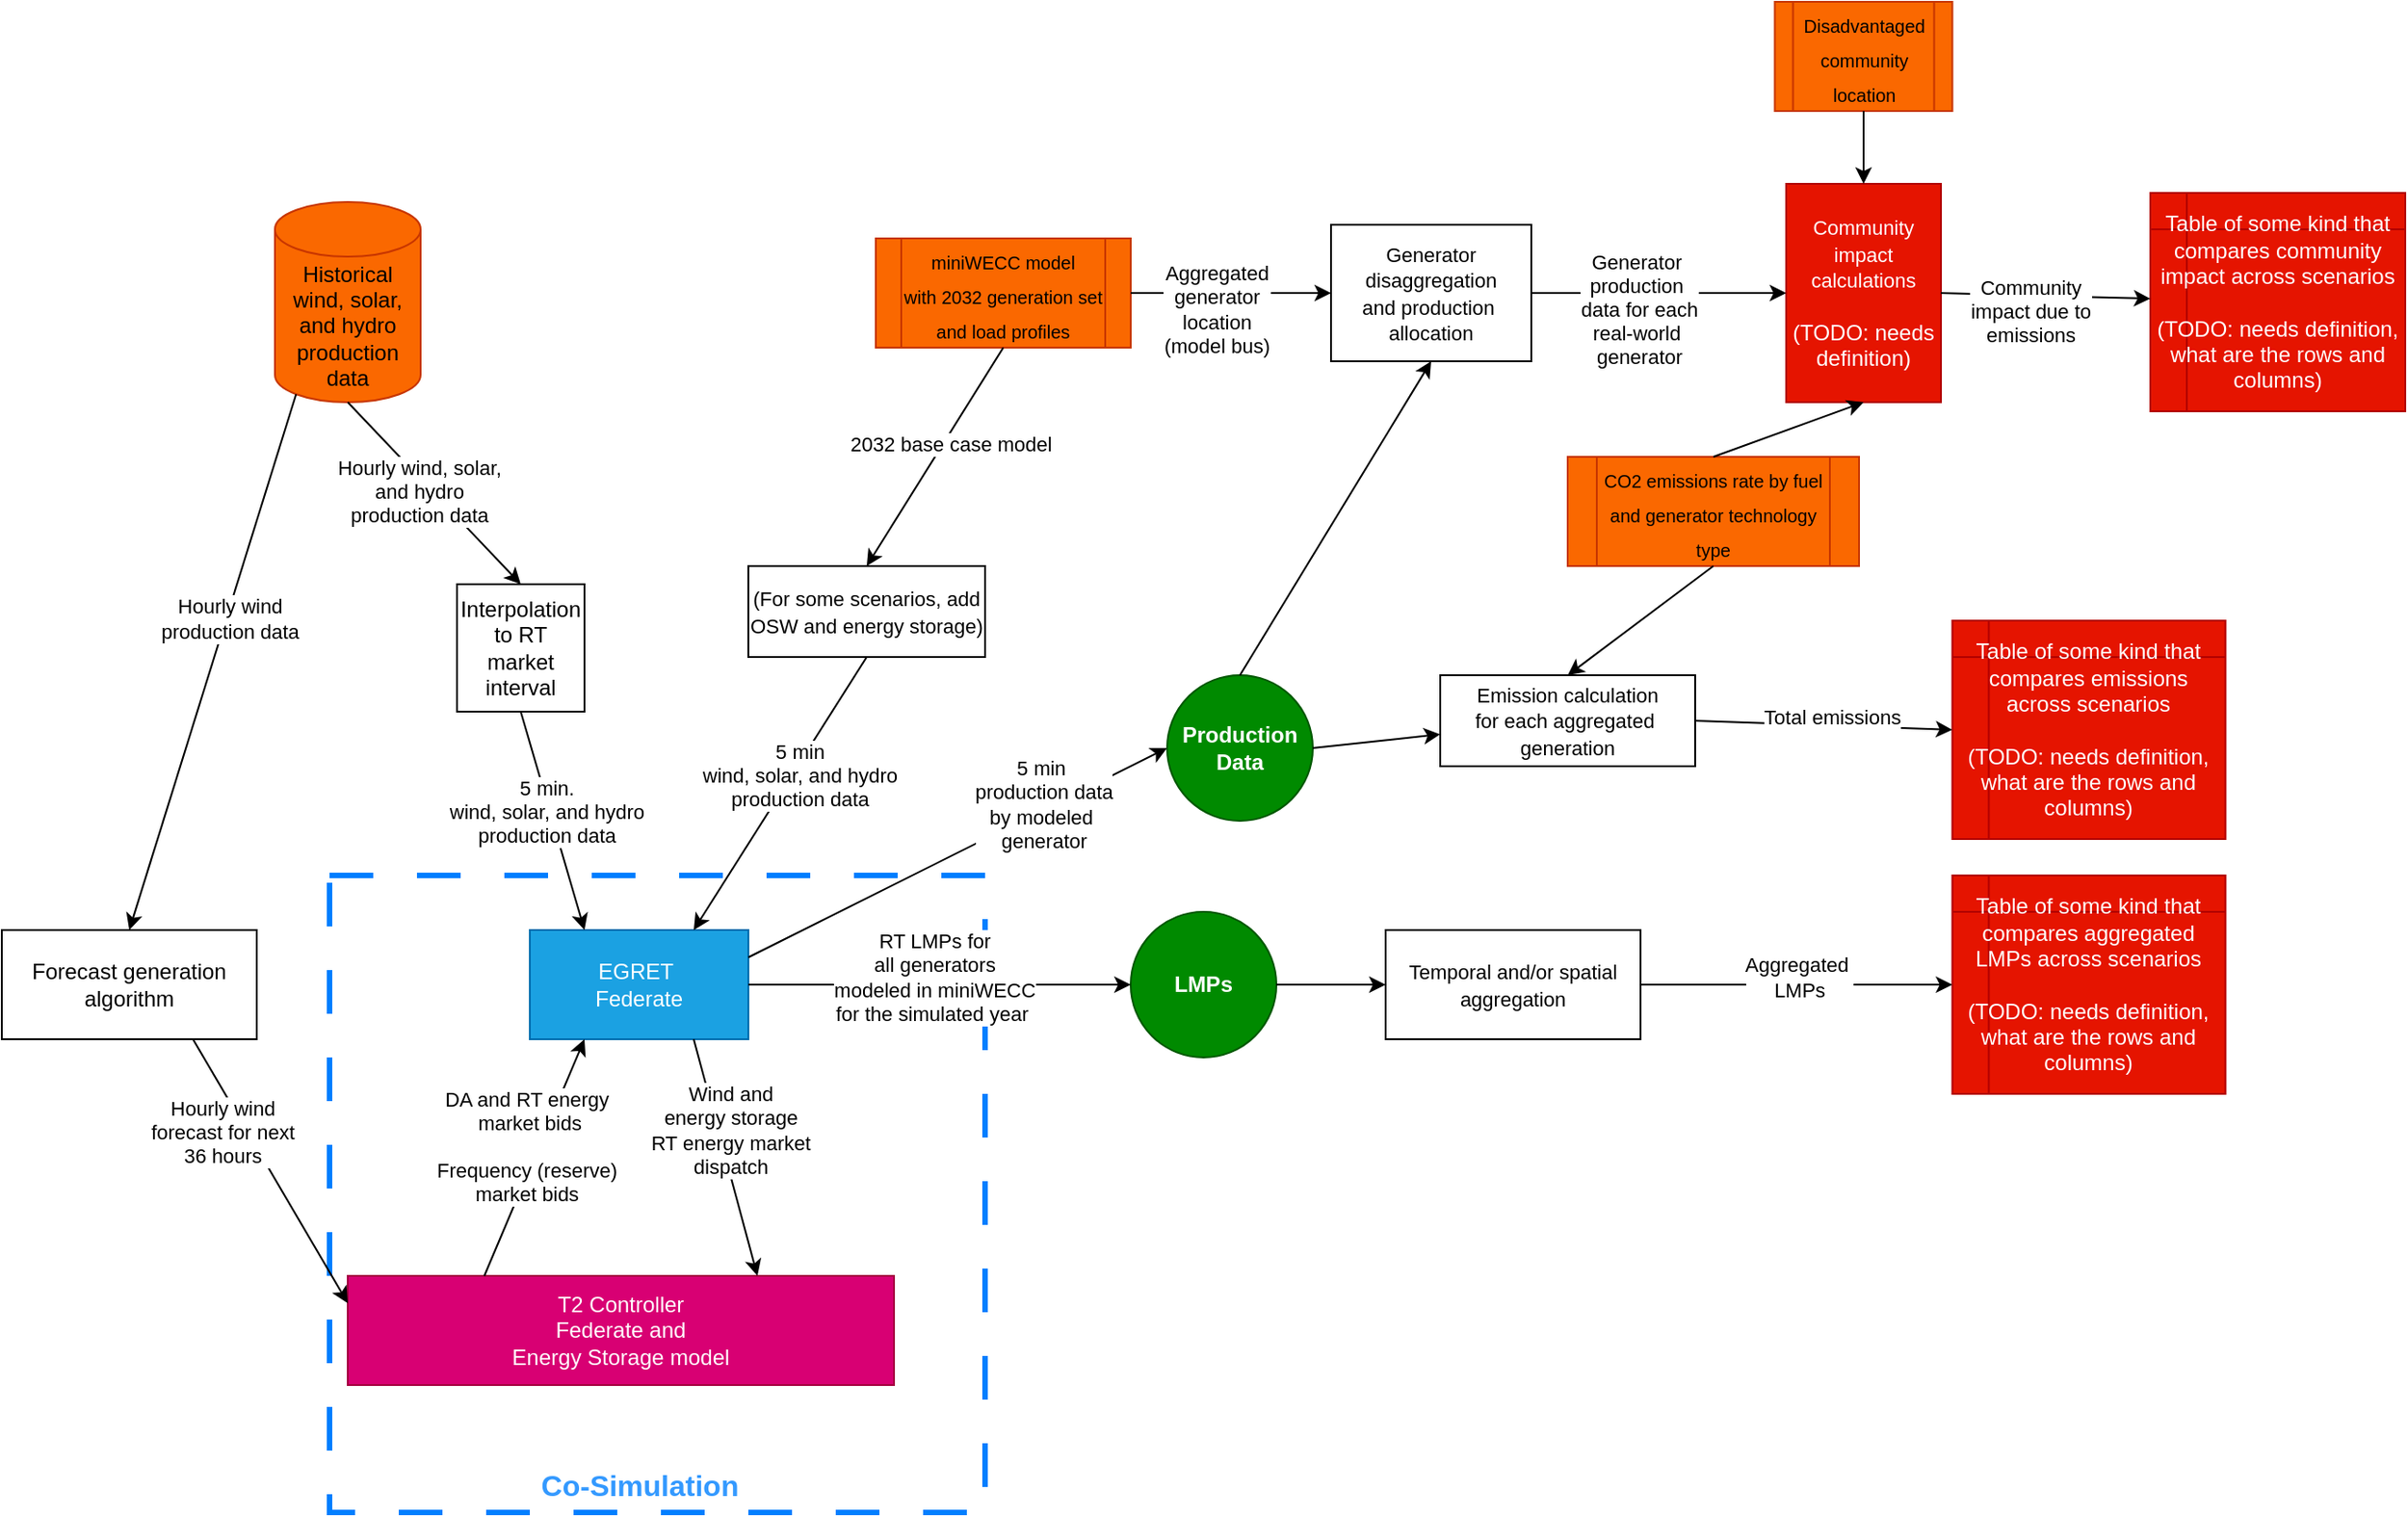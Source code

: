 <mxfile>
    <diagram id="9dfmjIV4yGJPZ4xbE5Ki" name="Page-1">
        <mxGraphModel dx="1977" dy="1177" grid="1" gridSize="10" guides="1" tooltips="1" connect="1" arrows="1" fold="1" page="1" pageScale="1" pageWidth="10000" pageHeight="10000" math="0" shadow="0">
            <root>
                <mxCell id="0"/>
                <mxCell id="1" parent="0"/>
                <mxCell id="40" value="" style="rounded=0;whiteSpace=wrap;html=1;fillColor=none;dashed=1;dashPattern=8 8;strokeColor=#007FFF;strokeWidth=3;" vertex="1" parent="1">
                    <mxGeometry x="620" y="560" width="360" height="350" as="geometry"/>
                </mxCell>
                <mxCell id="2" value="LMPs" style="ellipse;whiteSpace=wrap;html=1;aspect=fixed;fontStyle=1;fillColor=#008a00;fontColor=#ffffff;strokeColor=#005700;" vertex="1" parent="1">
                    <mxGeometry x="1060" y="580" width="80" height="80" as="geometry"/>
                </mxCell>
                <mxCell id="4" value="EGRET&amp;nbsp;&lt;br&gt;Federate" style="rounded=0;whiteSpace=wrap;html=1;fillColor=#1ba1e2;fontColor=#ffffff;strokeColor=#006EAF;" vertex="1" parent="1">
                    <mxGeometry x="730" y="590" width="120" height="60" as="geometry"/>
                </mxCell>
                <mxCell id="18" value="" style="endArrow=classic;html=1;entryX=0;entryY=0.5;entryDx=0;entryDy=0;exitX=1;exitY=0.5;exitDx=0;exitDy=0;" edge="1" parent="1" source="4" target="2">
                    <mxGeometry width="50" height="50" relative="1" as="geometry">
                        <mxPoint x="720" y="750" as="sourcePoint"/>
                        <mxPoint x="770" y="700" as="targetPoint"/>
                    </mxGeometry>
                </mxCell>
                <mxCell id="19" value="RT LMPs for &lt;br&gt;all generators&lt;br&gt;modeled in miniWECC&lt;br&gt;for the simulated year&amp;nbsp;" style="edgeLabel;html=1;align=center;verticalAlign=middle;resizable=0;points=[];" vertex="1" connectable="0" parent="18">
                    <mxGeometry x="-0.198" y="-3" relative="1" as="geometry">
                        <mxPoint x="18" y="-7" as="offset"/>
                    </mxGeometry>
                </mxCell>
                <mxCell id="20" value="Table of some kind that compares aggregated LMPs across scenarios&lt;br&gt;&lt;br&gt;(TODO: needs definition,&lt;br&gt;what are the rows and columns)" style="shape=internalStorage;whiteSpace=wrap;html=1;backgroundOutline=1;fillColor=#e51400;fontColor=#ffffff;strokeColor=#B20000;" vertex="1" parent="1">
                    <mxGeometry x="1511.25" y="560" width="150" height="120" as="geometry"/>
                </mxCell>
                <mxCell id="21" value="" style="endArrow=classic;html=1;entryX=0;entryY=0.5;entryDx=0;entryDy=0;exitX=1;exitY=0.5;exitDx=0;exitDy=0;" edge="1" parent="1" source="2" target="61">
                    <mxGeometry width="50" height="50" relative="1" as="geometry">
                        <mxPoint x="1100" y="400" as="sourcePoint"/>
                        <mxPoint x="1310" y="400" as="targetPoint"/>
                    </mxGeometry>
                </mxCell>
                <mxCell id="23" value="Historical wind, solar, and hydro production data" style="shape=cylinder3;whiteSpace=wrap;html=1;boundedLbl=1;backgroundOutline=1;size=15;fillColor=#fa6800;fontColor=#000000;strokeColor=#C73500;" vertex="1" parent="1">
                    <mxGeometry x="590" y="190" width="80" height="110" as="geometry"/>
                </mxCell>
                <mxCell id="24" value="" style="endArrow=classic;html=1;exitX=0.5;exitY=1;exitDx=0;exitDy=0;exitPerimeter=0;entryX=0.5;entryY=0;entryDx=0;entryDy=0;" edge="1" parent="1" source="23" target="26">
                    <mxGeometry width="50" height="50" relative="1" as="geometry">
                        <mxPoint x="710.8" y="350.0" as="sourcePoint"/>
                        <mxPoint x="729.2" y="414.35" as="targetPoint"/>
                    </mxGeometry>
                </mxCell>
                <mxCell id="25" value="Hourly wind, solar, &lt;br&gt;and hydro&lt;br&gt;production data" style="edgeLabel;html=1;align=center;verticalAlign=middle;resizable=0;points=[];" vertex="1" connectable="0" parent="24">
                    <mxGeometry x="-0.198" y="-3" relative="1" as="geometry">
                        <mxPoint x="3" y="6" as="offset"/>
                    </mxGeometry>
                </mxCell>
                <mxCell id="26" value="Interpolation to RT market interval" style="whiteSpace=wrap;html=1;aspect=fixed;" vertex="1" parent="1">
                    <mxGeometry x="690" y="400" width="70" height="70" as="geometry"/>
                </mxCell>
                <mxCell id="27" value="" style="endArrow=classic;html=1;exitX=0.5;exitY=1;exitDx=0;exitDy=0;entryX=0.25;entryY=0;entryDx=0;entryDy=0;" edge="1" parent="1" source="26" target="4">
                    <mxGeometry width="50" height="50" relative="1" as="geometry">
                        <mxPoint x="730" y="330" as="sourcePoint"/>
                        <mxPoint x="730" y="410" as="targetPoint"/>
                    </mxGeometry>
                </mxCell>
                <mxCell id="28" value="5 min.&lt;br&gt;wind, solar, and hydro&lt;br&gt;production data" style="edgeLabel;html=1;align=center;verticalAlign=middle;resizable=0;points=[];" vertex="1" connectable="0" parent="27">
                    <mxGeometry x="-0.198" y="-3" relative="1" as="geometry">
                        <mxPoint x="3" y="6" as="offset"/>
                    </mxGeometry>
                </mxCell>
                <mxCell id="30" value="&lt;font style=&quot;font-size: 12px;&quot;&gt;Forecast generation algorithm&lt;br&gt;&lt;/font&gt;" style="rounded=0;whiteSpace=wrap;html=1;" vertex="1" parent="1">
                    <mxGeometry x="440" y="590" width="140" height="60" as="geometry"/>
                </mxCell>
                <mxCell id="31" value="" style="endArrow=classic;html=1;exitX=0.145;exitY=1;exitDx=0;exitDy=-4.35;exitPerimeter=0;entryX=0.5;entryY=0;entryDx=0;entryDy=0;" edge="1" parent="1" source="23" target="30">
                    <mxGeometry width="50" height="50" relative="1" as="geometry">
                        <mxPoint x="820" y="290" as="sourcePoint"/>
                        <mxPoint x="735" y="410" as="targetPoint"/>
                    </mxGeometry>
                </mxCell>
                <mxCell id="32" value="Hourly wind&lt;br&gt;production data" style="edgeLabel;html=1;align=center;verticalAlign=middle;resizable=0;points=[];" vertex="1" connectable="0" parent="31">
                    <mxGeometry x="-0.198" y="-3" relative="1" as="geometry">
                        <mxPoint x="3" y="6" as="offset"/>
                    </mxGeometry>
                </mxCell>
                <mxCell id="33" value="T2 Controller&lt;br&gt;Federate and&lt;br&gt;Energy Storage model" style="rounded=0;whiteSpace=wrap;html=1;fillColor=#d80073;fontColor=#ffffff;strokeColor=#A50040;" vertex="1" parent="1">
                    <mxGeometry x="630" y="780" width="300" height="60" as="geometry"/>
                </mxCell>
                <mxCell id="34" value="" style="endArrow=classic;html=1;exitX=0.75;exitY=1;exitDx=0;exitDy=0;entryX=0;entryY=0.25;entryDx=0;entryDy=0;" edge="1" parent="1" source="30" target="33">
                    <mxGeometry width="50" height="50" relative="1" as="geometry">
                        <mxPoint x="611.6" y="305.65" as="sourcePoint"/>
                        <mxPoint x="540" y="640" as="targetPoint"/>
                    </mxGeometry>
                </mxCell>
                <mxCell id="35" value="Hourly wind &lt;br&gt;forecast for next&lt;br&gt;36 hours" style="edgeLabel;html=1;align=center;verticalAlign=middle;resizable=0;points=[];" vertex="1" connectable="0" parent="34">
                    <mxGeometry x="-0.198" y="-3" relative="1" as="geometry">
                        <mxPoint x="-16" y="-9" as="offset"/>
                    </mxGeometry>
                </mxCell>
                <mxCell id="36" value="" style="endArrow=classic;html=1;exitX=0.25;exitY=0;exitDx=0;exitDy=0;entryX=0.25;entryY=1;entryDx=0;entryDy=0;" edge="1" parent="1" source="33" target="4">
                    <mxGeometry width="50" height="50" relative="1" as="geometry">
                        <mxPoint x="980" y="780" as="sourcePoint"/>
                        <mxPoint x="1095" y="895" as="targetPoint"/>
                    </mxGeometry>
                </mxCell>
                <mxCell id="37" value="DA and RT energy&lt;br&gt;&amp;nbsp;market bids&lt;br&gt;&lt;br&gt;Frequency (reserve) &lt;br&gt;market bids" style="edgeLabel;html=1;align=center;verticalAlign=middle;resizable=0;points=[];" vertex="1" connectable="0" parent="36">
                    <mxGeometry x="-0.198" y="-3" relative="1" as="geometry">
                        <mxPoint x="-2" y="-20" as="offset"/>
                    </mxGeometry>
                </mxCell>
                <mxCell id="38" value="" style="endArrow=classic;html=1;exitX=0.75;exitY=1;exitDx=0;exitDy=0;entryX=0.75;entryY=0;entryDx=0;entryDy=0;" edge="1" parent="1" source="4" target="33">
                    <mxGeometry width="50" height="50" relative="1" as="geometry">
                        <mxPoint x="677.5" y="790" as="sourcePoint"/>
                        <mxPoint x="1050" y="780" as="targetPoint"/>
                    </mxGeometry>
                </mxCell>
                <mxCell id="39" value="Wind and&lt;br&gt;energy storage&lt;br&gt;RT energy market&lt;br&gt;dispatch" style="edgeLabel;html=1;align=center;verticalAlign=middle;resizable=0;points=[];" vertex="1" connectable="0" parent="38">
                    <mxGeometry x="-0.198" y="-3" relative="1" as="geometry">
                        <mxPoint x="9" y="-3" as="offset"/>
                    </mxGeometry>
                </mxCell>
                <mxCell id="41" value="&lt;font size=&quot;1&quot; color=&quot;#3399ff&quot;&gt;&lt;b style=&quot;font-size: 16px;&quot;&gt;Co-Simulation&lt;/b&gt;&lt;/font&gt;" style="text;html=1;align=center;verticalAlign=middle;resizable=0;points=[];autosize=1;strokeColor=none;fillColor=none;" vertex="1" parent="1">
                    <mxGeometry x="725" y="880" width="130" height="30" as="geometry"/>
                </mxCell>
                <mxCell id="42" value="&lt;font style=&quot;font-size: 10px;&quot;&gt;miniWECC model&lt;br&gt;with 2032 generation set&lt;br&gt;and load profiles&lt;br&gt;&lt;/font&gt;" style="shape=process;whiteSpace=wrap;html=1;backgroundOutline=1;strokeWidth=1;fontSize=16;fillColor=#fa6800;fontColor=#000000;strokeColor=#C73500;" vertex="1" parent="1">
                    <mxGeometry x="920" y="210" width="140" height="60" as="geometry"/>
                </mxCell>
                <mxCell id="43" value="" style="endArrow=classic;html=1;exitX=0.5;exitY=1;exitDx=0;exitDy=0;entryX=0.5;entryY=0;entryDx=0;entryDy=0;" edge="1" parent="1" source="42" target="45">
                    <mxGeometry width="50" height="50" relative="1" as="geometry">
                        <mxPoint x="865" y="320" as="sourcePoint"/>
                        <mxPoint x="910" y="440" as="targetPoint"/>
                    </mxGeometry>
                </mxCell>
                <mxCell id="44" value="&lt;font style=&quot;font-size: 11px;&quot;&gt;2032 base case model&lt;/font&gt;" style="edgeLabel;html=1;align=center;verticalAlign=middle;resizable=0;points=[];" vertex="1" connectable="0" parent="43">
                    <mxGeometry x="-0.198" y="-3" relative="1" as="geometry">
                        <mxPoint x="3" y="6" as="offset"/>
                    </mxGeometry>
                </mxCell>
                <mxCell id="45" value="&lt;font style=&quot;font-size: 11px;&quot;&gt;(For some scenarios, add OSW and energy storage)&lt;/font&gt;" style="rounded=0;whiteSpace=wrap;html=1;" vertex="1" parent="1">
                    <mxGeometry x="850" y="390" width="130" height="50" as="geometry"/>
                </mxCell>
                <mxCell id="49" value="" style="endArrow=classic;html=1;exitX=0.5;exitY=1;exitDx=0;exitDy=0;entryX=0.75;entryY=0;entryDx=0;entryDy=0;" edge="1" parent="1" source="45" target="4">
                    <mxGeometry width="50" height="50" relative="1" as="geometry">
                        <mxPoint x="735" y="480" as="sourcePoint"/>
                        <mxPoint x="770" y="600" as="targetPoint"/>
                    </mxGeometry>
                </mxCell>
                <mxCell id="50" value="5 min&lt;br&gt;wind, solar, and hydro&lt;br&gt;production data" style="edgeLabel;html=1;align=center;verticalAlign=middle;resizable=0;points=[];" vertex="1" connectable="0" parent="49">
                    <mxGeometry x="-0.198" y="-3" relative="1" as="geometry">
                        <mxPoint x="3" y="6" as="offset"/>
                    </mxGeometry>
                </mxCell>
                <mxCell id="54" value="" style="endArrow=classic;html=1;exitX=1;exitY=0.25;exitDx=0;exitDy=0;entryX=0;entryY=0.5;entryDx=0;entryDy=0;" edge="1" parent="1" source="4" target="56">
                    <mxGeometry width="50" height="50" relative="1" as="geometry">
                        <mxPoint x="890" y="650" as="sourcePoint"/>
                        <mxPoint x="1070" y="390" as="targetPoint"/>
                    </mxGeometry>
                </mxCell>
                <mxCell id="55" value="5 min&amp;nbsp;&lt;br&gt;production data&lt;br&gt;by modeled&amp;nbsp;&lt;br&gt;generator" style="edgeLabel;html=1;align=center;verticalAlign=middle;resizable=0;points=[];" vertex="1" connectable="0" parent="54">
                    <mxGeometry x="-0.198" y="-3" relative="1" as="geometry">
                        <mxPoint x="68" y="-41" as="offset"/>
                    </mxGeometry>
                </mxCell>
                <mxCell id="56" value="Production&lt;br&gt;Data" style="ellipse;whiteSpace=wrap;html=1;aspect=fixed;fontStyle=1;fillColor=#008a00;fontColor=#ffffff;strokeColor=#005700;" vertex="1" parent="1">
                    <mxGeometry x="1080" y="450" width="80" height="80" as="geometry"/>
                </mxCell>
                <mxCell id="57" value="&lt;font style=&quot;font-size: 10px;&quot;&gt;CO2 emissions rate by fuel and generator technology type&lt;br&gt;&lt;/font&gt;" style="shape=process;whiteSpace=wrap;html=1;backgroundOutline=1;strokeWidth=1;fontSize=16;fillColor=#fa6800;fontColor=#000000;strokeColor=#C73500;" vertex="1" parent="1">
                    <mxGeometry x="1300" y="330" width="160" height="60" as="geometry"/>
                </mxCell>
                <mxCell id="58" value="&lt;font style=&quot;font-size: 11px;&quot;&gt;&lt;span style=&quot;font-size: 11px;&quot;&gt;Emission calculation&lt;br&gt;&lt;/span&gt;for each aggregated&amp;nbsp;&lt;br&gt;generation&lt;br&gt;&lt;/font&gt;" style="rounded=0;whiteSpace=wrap;html=1;" vertex="1" parent="1">
                    <mxGeometry x="1230" y="450" width="140" height="50" as="geometry"/>
                </mxCell>
                <mxCell id="59" value="" style="endArrow=classic;html=1;exitX=1;exitY=0.5;exitDx=0;exitDy=0;" edge="1" parent="1" source="56" target="58">
                    <mxGeometry width="50" height="50" relative="1" as="geometry">
                        <mxPoint x="1150" y="630" as="sourcePoint"/>
                        <mxPoint x="1410" y="630" as="targetPoint"/>
                    </mxGeometry>
                </mxCell>
                <mxCell id="61" value="&lt;font style=&quot;&quot;&gt;&lt;font style=&quot;font-size: 11px;&quot;&gt;Temporal and/or spatial aggregation&lt;/font&gt;&lt;br&gt;&lt;/font&gt;" style="rounded=0;whiteSpace=wrap;html=1;" vertex="1" parent="1">
                    <mxGeometry x="1200" y="590" width="140" height="60" as="geometry"/>
                </mxCell>
                <mxCell id="63" value="" style="endArrow=classic;html=1;entryX=0;entryY=0.5;entryDx=0;entryDy=0;exitX=1;exitY=0.5;exitDx=0;exitDy=0;" edge="1" parent="1" source="61" target="20">
                    <mxGeometry width="50" height="50" relative="1" as="geometry">
                        <mxPoint x="1230" y="450" as="sourcePoint"/>
                        <mxPoint x="1440" y="450" as="targetPoint"/>
                    </mxGeometry>
                </mxCell>
                <mxCell id="64" value="Aggregated&amp;nbsp;&lt;br&gt;LMPs" style="edgeLabel;html=1;align=center;verticalAlign=middle;resizable=0;points=[];" vertex="1" connectable="0" parent="63">
                    <mxGeometry x="-0.198" y="-3" relative="1" as="geometry">
                        <mxPoint x="18" y="-7" as="offset"/>
                    </mxGeometry>
                </mxCell>
                <mxCell id="66" value="" style="endArrow=classic;html=1;entryX=0.5;entryY=0;entryDx=0;entryDy=0;exitX=0.5;exitY=1;exitDx=0;exitDy=0;" edge="1" parent="1" source="57" target="58">
                    <mxGeometry width="50" height="50" relative="1" as="geometry">
                        <mxPoint x="1310" y="380" as="sourcePoint"/>
                        <mxPoint x="1220" y="780" as="targetPoint"/>
                    </mxGeometry>
                </mxCell>
                <mxCell id="67" value="Table of some kind that compares emissions across scenarios&lt;br&gt;&lt;br&gt;(TODO: needs definition,&lt;br&gt;what are the rows and columns)" style="shape=internalStorage;whiteSpace=wrap;html=1;backgroundOutline=1;fillColor=#e51400;fontColor=#ffffff;strokeColor=#B20000;" vertex="1" parent="1">
                    <mxGeometry x="1511.25" y="420" width="150" height="120" as="geometry"/>
                </mxCell>
                <mxCell id="68" value="" style="endArrow=classic;html=1;entryX=0;entryY=0.5;entryDx=0;entryDy=0;exitX=1;exitY=0.5;exitDx=0;exitDy=0;" edge="1" parent="1" source="58" target="67">
                    <mxGeometry width="50" height="50" relative="1" as="geometry">
                        <mxPoint x="1350" y="630" as="sourcePoint"/>
                        <mxPoint x="1510" y="630" as="targetPoint"/>
                    </mxGeometry>
                </mxCell>
                <mxCell id="69" value="Total emissions" style="edgeLabel;html=1;align=center;verticalAlign=middle;resizable=0;points=[];" vertex="1" connectable="0" parent="68">
                    <mxGeometry x="-0.198" y="-3" relative="1" as="geometry">
                        <mxPoint x="18" y="-7" as="offset"/>
                    </mxGeometry>
                </mxCell>
                <mxCell id="70" value="&lt;font style=&quot;&quot;&gt;&lt;span style=&quot;font-size: 11px;&quot;&gt;Community impact calculations&lt;br&gt;&lt;/span&gt;&lt;br&gt;(TODO: needs definition)&lt;br&gt;&lt;/font&gt;" style="rounded=0;whiteSpace=wrap;html=1;fillColor=#e51400;fontColor=#ffffff;strokeColor=#B20000;" vertex="1" parent="1">
                    <mxGeometry x="1420" y="180" width="85" height="120" as="geometry"/>
                </mxCell>
                <mxCell id="71" value="" style="endArrow=classic;html=1;exitX=0.5;exitY=0;exitDx=0;exitDy=0;entryX=0.5;entryY=1;entryDx=0;entryDy=0;" edge="1" parent="1" source="56" target="75">
                    <mxGeometry width="50" height="50" relative="1" as="geometry">
                        <mxPoint x="1170" y="780" as="sourcePoint"/>
                        <mxPoint x="1220" y="780" as="targetPoint"/>
                    </mxGeometry>
                </mxCell>
                <mxCell id="75" value="&lt;font style=&quot;font-size: 11px;&quot;&gt;&lt;span style=&quot;font-size: 11px;&quot;&gt;Generator&lt;br&gt;&lt;/span&gt;&lt;font style=&quot;font-size: 11px;&quot;&gt;disaggregation&lt;br&gt;&lt;/font&gt;and production&amp;nbsp;&lt;br&gt;allocation&lt;br&gt;&lt;/font&gt;" style="rounded=0;whiteSpace=wrap;html=1;" vertex="1" parent="1">
                    <mxGeometry x="1170" y="202.5" width="110" height="75" as="geometry"/>
                </mxCell>
                <mxCell id="78" value="" style="endArrow=classic;html=1;exitX=1;exitY=0.5;exitDx=0;exitDy=0;entryX=0;entryY=0.5;entryDx=0;entryDy=0;" edge="1" parent="1" source="42" target="75">
                    <mxGeometry width="50" height="50" relative="1" as="geometry">
                        <mxPoint x="1000" y="280" as="sourcePoint"/>
                        <mxPoint x="925" y="400" as="targetPoint"/>
                    </mxGeometry>
                </mxCell>
                <mxCell id="79" value="&lt;font style=&quot;font-size: 11px;&quot;&gt;Aggregated &lt;br&gt;generator&lt;br&gt;location &lt;br&gt;(model bus)&lt;br&gt;&lt;/font&gt;" style="edgeLabel;html=1;align=center;verticalAlign=middle;resizable=0;points=[];" vertex="1" connectable="0" parent="78">
                    <mxGeometry x="-0.198" y="-3" relative="1" as="geometry">
                        <mxPoint x="3" y="6" as="offset"/>
                    </mxGeometry>
                </mxCell>
                <mxCell id="83" value="" style="endArrow=classic;html=1;exitX=1;exitY=0.5;exitDx=0;exitDy=0;entryX=0;entryY=0.5;entryDx=0;entryDy=0;" edge="1" parent="1" source="75" target="70">
                    <mxGeometry width="50" height="50" relative="1" as="geometry">
                        <mxPoint x="1300" y="150" as="sourcePoint"/>
                        <mxPoint x="1410" y="150" as="targetPoint"/>
                    </mxGeometry>
                </mxCell>
                <mxCell id="84" value="&lt;font style=&quot;font-size: 11px;&quot;&gt;Generator&amp;nbsp;&lt;br&gt;production&amp;nbsp;&lt;br&gt;data for each&lt;br&gt;real-world&amp;nbsp;&lt;br&gt;generator&lt;br&gt;&lt;/font&gt;" style="edgeLabel;html=1;align=center;verticalAlign=middle;resizable=0;points=[];" vertex="1" connectable="0" parent="83">
                    <mxGeometry x="-0.198" y="-3" relative="1" as="geometry">
                        <mxPoint x="3" y="6" as="offset"/>
                    </mxGeometry>
                </mxCell>
                <mxCell id="85" value="" style="endArrow=classic;html=1;entryX=0.5;entryY=1;entryDx=0;entryDy=0;exitX=0.5;exitY=0;exitDx=0;exitDy=0;" edge="1" parent="1" source="57" target="70">
                    <mxGeometry width="50" height="50" relative="1" as="geometry">
                        <mxPoint x="1650" y="320" as="sourcePoint"/>
                        <mxPoint x="1570" y="390" as="targetPoint"/>
                    </mxGeometry>
                </mxCell>
                <mxCell id="86" value="&lt;font style=&quot;font-size: 10px;&quot;&gt;Disadvantaged community location&lt;br&gt;&lt;/font&gt;" style="shape=process;whiteSpace=wrap;html=1;backgroundOutline=1;strokeWidth=1;fontSize=16;fillColor=#fa6800;fontColor=#000000;strokeColor=#C73500;" vertex="1" parent="1">
                    <mxGeometry x="1413.75" y="80" width="97.5" height="60" as="geometry"/>
                </mxCell>
                <mxCell id="87" value="" style="endArrow=classic;html=1;exitX=0.5;exitY=1;exitDx=0;exitDy=0;entryX=0.5;entryY=0;entryDx=0;entryDy=0;" edge="1" parent="1" source="86" target="70">
                    <mxGeometry width="50" height="50" relative="1" as="geometry">
                        <mxPoint x="1390" y="340" as="sourcePoint"/>
                        <mxPoint x="1540" y="180" as="targetPoint"/>
                    </mxGeometry>
                </mxCell>
                <mxCell id="88" value="Table of some kind that compares community impact across scenarios&lt;br&gt;&lt;br&gt;(TODO: needs definition,&lt;br&gt;what are the rows and columns)" style="shape=internalStorage;whiteSpace=wrap;html=1;backgroundOutline=1;fillColor=#e51400;fontColor=#ffffff;strokeColor=#B20000;" vertex="1" parent="1">
                    <mxGeometry x="1620" y="185" width="140" height="120" as="geometry"/>
                </mxCell>
                <mxCell id="89" value="" style="endArrow=classic;html=1;exitX=1;exitY=0.5;exitDx=0;exitDy=0;" edge="1" parent="1" source="70" target="88">
                    <mxGeometry width="50" height="50" relative="1" as="geometry">
                        <mxPoint x="1550" y="111.25" as="sourcePoint"/>
                        <mxPoint x="1690" y="108.75" as="targetPoint"/>
                    </mxGeometry>
                </mxCell>
                <mxCell id="90" value="&lt;font style=&quot;font-size: 11px;&quot;&gt;Community&lt;br&gt;impact due to&lt;br&gt;emissions&lt;br&gt;&lt;/font&gt;" style="edgeLabel;html=1;align=center;verticalAlign=middle;resizable=0;points=[];" vertex="1" connectable="0" parent="89">
                    <mxGeometry x="-0.198" y="-3" relative="1" as="geometry">
                        <mxPoint x="3" y="6" as="offset"/>
                    </mxGeometry>
                </mxCell>
            </root>
        </mxGraphModel>
    </diagram>
</mxfile>